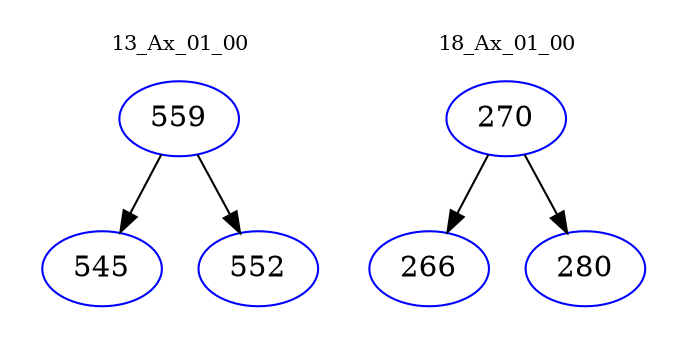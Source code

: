 digraph{
subgraph cluster_0 {
color = white
label = "13_Ax_01_00";
fontsize=10;
T0_559 [label="559", color="blue"]
T0_559 -> T0_545 [color="black"]
T0_545 [label="545", color="blue"]
T0_559 -> T0_552 [color="black"]
T0_552 [label="552", color="blue"]
}
subgraph cluster_1 {
color = white
label = "18_Ax_01_00";
fontsize=10;
T1_270 [label="270", color="blue"]
T1_270 -> T1_266 [color="black"]
T1_266 [label="266", color="blue"]
T1_270 -> T1_280 [color="black"]
T1_280 [label="280", color="blue"]
}
}
